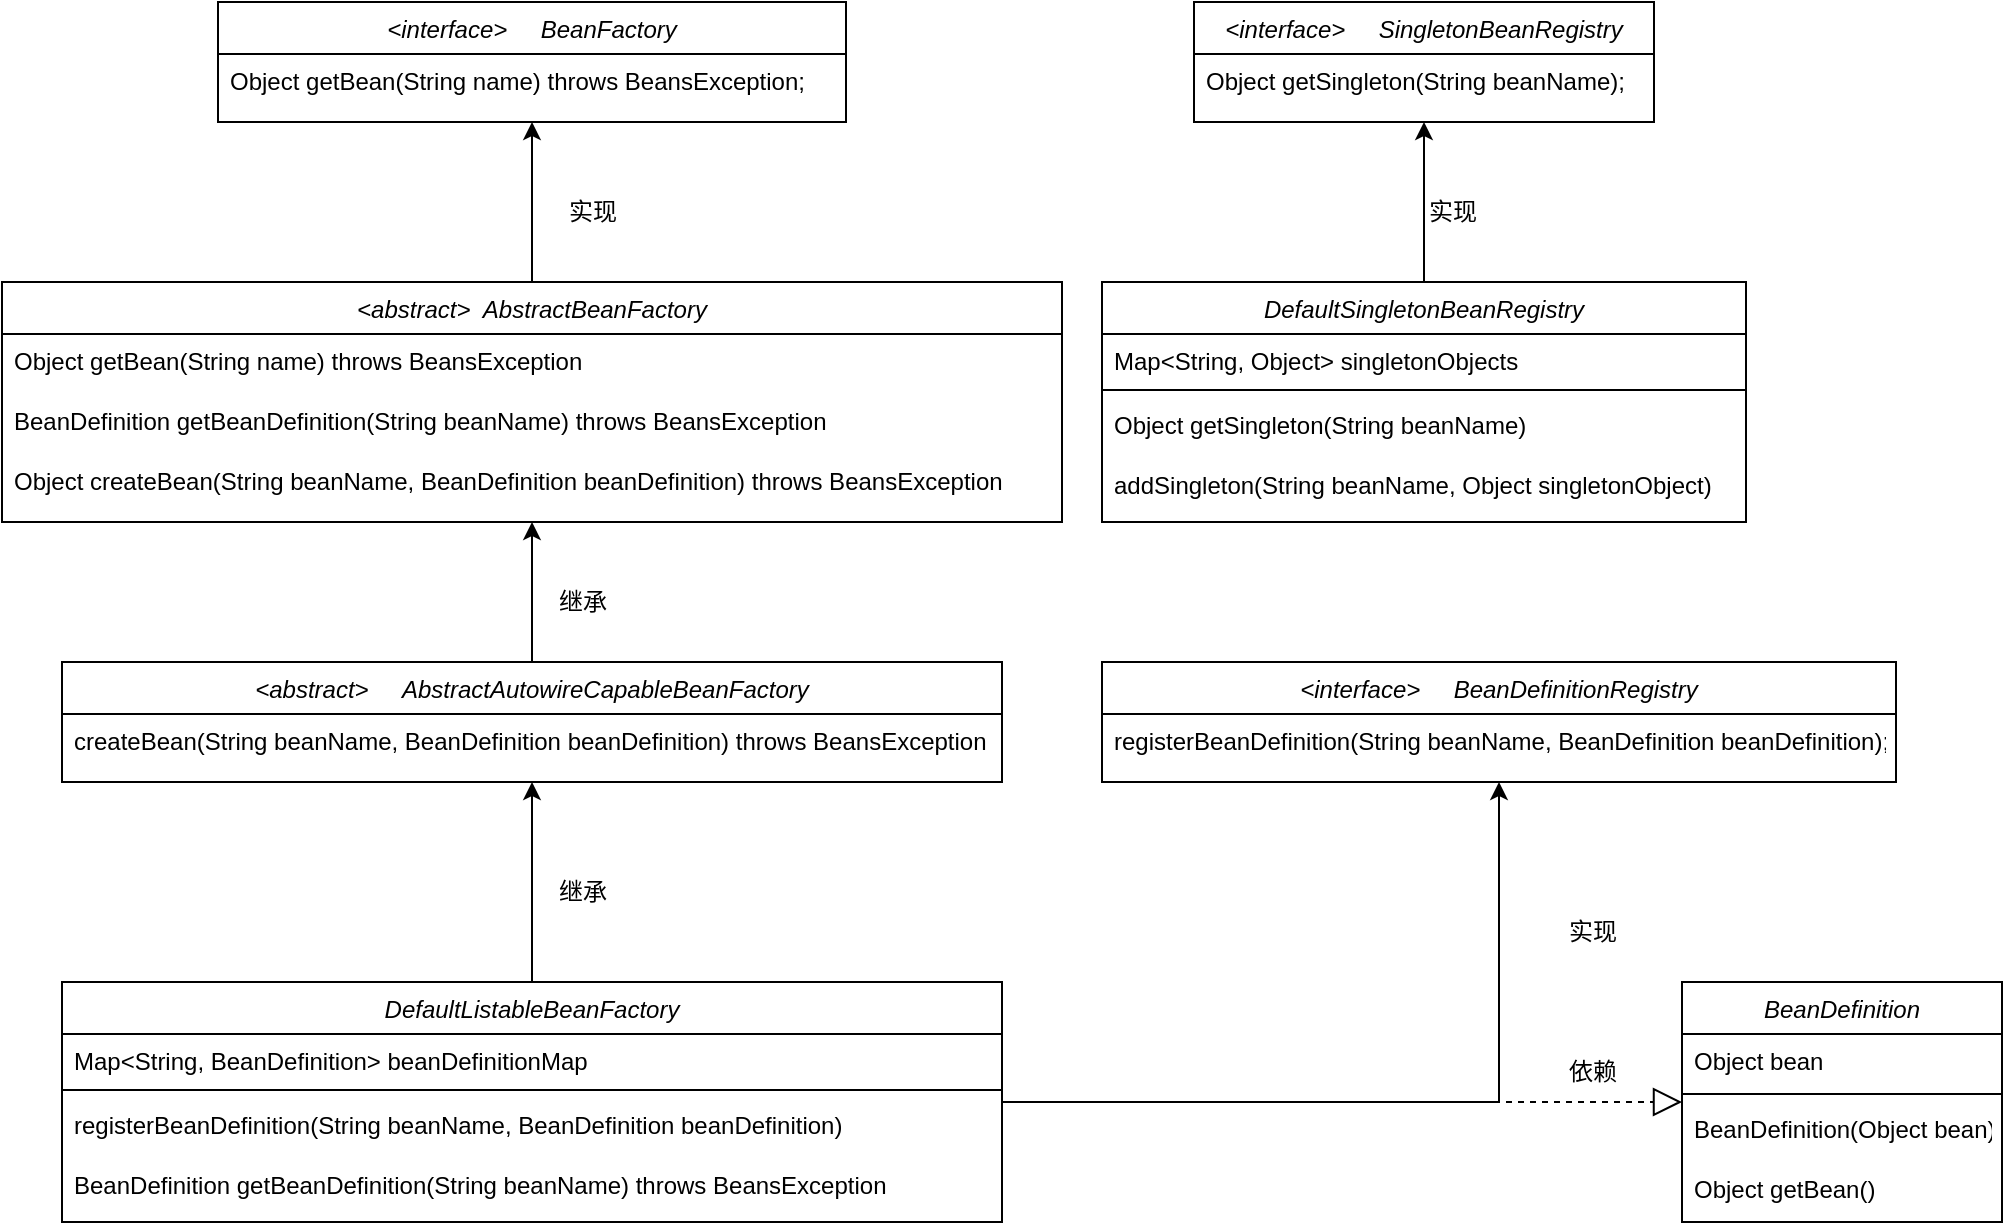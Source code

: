 <mxfile version="21.0.4" type="github">
  <diagram id="C5RBs43oDa-KdzZeNtuy" name="Page-1">
    <mxGraphModel dx="1434" dy="796" grid="1" gridSize="10" guides="1" tooltips="1" connect="0" arrows="1" fold="1" page="1" pageScale="1" pageWidth="827" pageHeight="1169" math="0" shadow="0">
      <root>
        <mxCell id="WIyWlLk6GJQsqaUBKTNV-0" />
        <mxCell id="WIyWlLk6GJQsqaUBKTNV-1" parent="WIyWlLk6GJQsqaUBKTNV-0" />
        <mxCell id="gwts04WcGtn8JkpR94_L-0" value="BeanDefinition" style="swimlane;fontStyle=2;align=center;verticalAlign=top;childLayout=stackLayout;horizontal=1;startSize=26;horizontalStack=0;resizeParent=1;resizeLast=0;collapsible=1;marginBottom=0;rounded=0;shadow=0;strokeWidth=1;" parent="WIyWlLk6GJQsqaUBKTNV-1" vertex="1">
          <mxGeometry x="880" y="560" width="160" height="120" as="geometry">
            <mxRectangle x="230" y="140" width="160" height="26" as="alternateBounds" />
          </mxGeometry>
        </mxCell>
        <mxCell id="gwts04WcGtn8JkpR94_L-1" value="Object bean" style="text;align=left;verticalAlign=top;spacingLeft=4;spacingRight=4;overflow=hidden;rotatable=0;points=[[0,0.5],[1,0.5]];portConstraint=eastwest;" parent="gwts04WcGtn8JkpR94_L-0" vertex="1">
          <mxGeometry y="26" width="160" height="26" as="geometry" />
        </mxCell>
        <mxCell id="gwts04WcGtn8JkpR94_L-4" value="" style="line;html=1;strokeWidth=1;align=left;verticalAlign=middle;spacingTop=-1;spacingLeft=3;spacingRight=3;rotatable=0;labelPosition=right;points=[];portConstraint=eastwest;" parent="gwts04WcGtn8JkpR94_L-0" vertex="1">
          <mxGeometry y="52" width="160" height="8" as="geometry" />
        </mxCell>
        <mxCell id="gwts04WcGtn8JkpR94_L-5" value="BeanDefinition(Object bean) " style="text;align=left;verticalAlign=top;spacingLeft=4;spacingRight=4;overflow=hidden;rotatable=0;points=[[0,0.5],[1,0.5]];portConstraint=eastwest;" parent="gwts04WcGtn8JkpR94_L-0" vertex="1">
          <mxGeometry y="60" width="160" height="30" as="geometry" />
        </mxCell>
        <mxCell id="gwts04WcGtn8JkpR94_L-6" value="Object getBean()" style="text;align=left;verticalAlign=top;spacingLeft=4;spacingRight=4;overflow=hidden;rotatable=0;points=[[0,0.5],[1,0.5]];portConstraint=eastwest;" parent="gwts04WcGtn8JkpR94_L-0" vertex="1">
          <mxGeometry y="90" width="160" height="30" as="geometry" />
        </mxCell>
        <mxCell id="gwts04WcGtn8JkpR94_L-8" value="&lt;interface&gt;     BeanFactory" style="swimlane;fontStyle=2;align=center;verticalAlign=top;childLayout=stackLayout;horizontal=1;startSize=26;horizontalStack=0;resizeParent=1;resizeLast=0;collapsible=1;marginBottom=0;rounded=0;shadow=0;strokeWidth=1;" parent="WIyWlLk6GJQsqaUBKTNV-1" vertex="1">
          <mxGeometry x="148" y="70" width="314" height="60" as="geometry">
            <mxRectangle x="170" y="360" width="160" height="26" as="alternateBounds" />
          </mxGeometry>
        </mxCell>
        <mxCell id="gwts04WcGtn8JkpR94_L-11" value="Object getBean(String name) throws BeansException;" style="text;align=left;verticalAlign=top;spacingLeft=4;spacingRight=4;overflow=hidden;rotatable=0;points=[[0,0.5],[1,0.5]];portConstraint=eastwest;" parent="gwts04WcGtn8JkpR94_L-8" vertex="1">
          <mxGeometry y="26" width="314" height="30" as="geometry" />
        </mxCell>
        <mxCell id="udhlpRBqwqaOvPS7n4yo-0" value="&lt;interface&gt;     BeanDefinitionRegistry" style="swimlane;fontStyle=2;align=center;verticalAlign=top;childLayout=stackLayout;horizontal=1;startSize=26;horizontalStack=0;resizeParent=1;resizeLast=0;collapsible=1;marginBottom=0;rounded=0;shadow=0;strokeWidth=1;" vertex="1" parent="WIyWlLk6GJQsqaUBKTNV-1">
          <mxGeometry x="590" y="400" width="397" height="60" as="geometry">
            <mxRectangle x="230" y="140" width="160" height="26" as="alternateBounds" />
          </mxGeometry>
        </mxCell>
        <mxCell id="udhlpRBqwqaOvPS7n4yo-1" value="registerBeanDefinition(String beanName, BeanDefinition beanDefinition);" style="text;align=left;verticalAlign=top;spacingLeft=4;spacingRight=4;overflow=hidden;rotatable=0;points=[[0,0.5],[1,0.5]];portConstraint=eastwest;" vertex="1" parent="udhlpRBqwqaOvPS7n4yo-0">
          <mxGeometry y="26" width="397" height="24" as="geometry" />
        </mxCell>
        <mxCell id="udhlpRBqwqaOvPS7n4yo-5" value="&lt;interface&gt;     SingletonBeanRegistry" style="swimlane;fontStyle=2;align=center;verticalAlign=top;childLayout=stackLayout;horizontal=1;startSize=26;horizontalStack=0;resizeParent=1;resizeLast=0;collapsible=1;marginBottom=0;rounded=0;shadow=0;strokeWidth=1;" vertex="1" parent="WIyWlLk6GJQsqaUBKTNV-1">
          <mxGeometry x="636" y="70" width="230" height="60" as="geometry">
            <mxRectangle x="230" y="140" width="160" height="26" as="alternateBounds" />
          </mxGeometry>
        </mxCell>
        <mxCell id="udhlpRBqwqaOvPS7n4yo-6" value="Object getSingleton(String beanName);" style="text;align=left;verticalAlign=top;spacingLeft=4;spacingRight=4;overflow=hidden;rotatable=0;points=[[0,0.5],[1,0.5]];portConstraint=eastwest;" vertex="1" parent="udhlpRBqwqaOvPS7n4yo-5">
          <mxGeometry y="26" width="230" height="24" as="geometry" />
        </mxCell>
        <mxCell id="udhlpRBqwqaOvPS7n4yo-41" style="edgeStyle=orthogonalEdgeStyle;rounded=0;orthogonalLoop=1;jettySize=auto;html=1;" edge="1" parent="WIyWlLk6GJQsqaUBKTNV-1" source="udhlpRBqwqaOvPS7n4yo-7" target="udhlpRBqwqaOvPS7n4yo-5">
          <mxGeometry relative="1" as="geometry">
            <mxPoint x="751" y="20" as="targetPoint" />
          </mxGeometry>
        </mxCell>
        <mxCell id="udhlpRBqwqaOvPS7n4yo-7" value="DefaultSingletonBeanRegistry" style="swimlane;fontStyle=2;align=center;verticalAlign=top;childLayout=stackLayout;horizontal=1;startSize=26;horizontalStack=0;resizeParent=1;resizeLast=0;collapsible=1;marginBottom=0;rounded=0;shadow=0;strokeWidth=1;" vertex="1" parent="WIyWlLk6GJQsqaUBKTNV-1">
          <mxGeometry x="590" y="210" width="322" height="120" as="geometry">
            <mxRectangle x="230" y="140" width="160" height="26" as="alternateBounds" />
          </mxGeometry>
        </mxCell>
        <mxCell id="udhlpRBqwqaOvPS7n4yo-8" value="Map&lt;String, Object&gt; singletonObjects" style="text;align=left;verticalAlign=top;spacingLeft=4;spacingRight=4;overflow=hidden;rotatable=0;points=[[0,0.5],[1,0.5]];portConstraint=eastwest;" vertex="1" parent="udhlpRBqwqaOvPS7n4yo-7">
          <mxGeometry y="26" width="322" height="24" as="geometry" />
        </mxCell>
        <mxCell id="udhlpRBqwqaOvPS7n4yo-9" value="" style="line;html=1;strokeWidth=1;align=left;verticalAlign=middle;spacingTop=-1;spacingLeft=3;spacingRight=3;rotatable=0;labelPosition=right;points=[];portConstraint=eastwest;" vertex="1" parent="udhlpRBqwqaOvPS7n4yo-7">
          <mxGeometry y="50" width="322" height="8" as="geometry" />
        </mxCell>
        <mxCell id="udhlpRBqwqaOvPS7n4yo-10" value="Object getSingleton(String beanName)" style="text;align=left;verticalAlign=top;spacingLeft=4;spacingRight=4;overflow=hidden;rotatable=0;points=[[0,0.5],[1,0.5]];portConstraint=eastwest;" vertex="1" parent="udhlpRBqwqaOvPS7n4yo-7">
          <mxGeometry y="58" width="322" height="30" as="geometry" />
        </mxCell>
        <mxCell id="udhlpRBqwqaOvPS7n4yo-11" value="addSingleton(String beanName, Object singletonObject)" style="text;align=left;verticalAlign=top;spacingLeft=4;spacingRight=4;overflow=hidden;rotatable=0;points=[[0,0.5],[1,0.5]];portConstraint=eastwest;" vertex="1" parent="udhlpRBqwqaOvPS7n4yo-7">
          <mxGeometry y="88" width="322" height="30" as="geometry" />
        </mxCell>
        <mxCell id="udhlpRBqwqaOvPS7n4yo-14" value="" style="endArrow=block;dashed=1;endFill=0;endSize=12;html=1;rounded=0;" edge="1" parent="WIyWlLk6GJQsqaUBKTNV-1" source="udhlpRBqwqaOvPS7n4yo-29" target="gwts04WcGtn8JkpR94_L-0">
          <mxGeometry width="160" relative="1" as="geometry">
            <mxPoint x="750" y="150" as="sourcePoint" />
            <mxPoint x="860" y="640" as="targetPoint" />
          </mxGeometry>
        </mxCell>
        <mxCell id="udhlpRBqwqaOvPS7n4yo-15" value="依赖" style="text;html=1;align=center;verticalAlign=middle;resizable=0;points=[];autosize=1;strokeColor=none;fillColor=none;" vertex="1" parent="WIyWlLk6GJQsqaUBKTNV-1">
          <mxGeometry x="810" y="590" width="50" height="30" as="geometry" />
        </mxCell>
        <mxCell id="udhlpRBqwqaOvPS7n4yo-24" style="edgeStyle=orthogonalEdgeStyle;rounded=0;orthogonalLoop=1;jettySize=auto;html=1;entryX=0.5;entryY=1;entryDx=0;entryDy=0;" edge="1" parent="WIyWlLk6GJQsqaUBKTNV-1" source="udhlpRBqwqaOvPS7n4yo-18" target="gwts04WcGtn8JkpR94_L-8">
          <mxGeometry relative="1" as="geometry" />
        </mxCell>
        <mxCell id="udhlpRBqwqaOvPS7n4yo-18" value="&lt;abstract&gt;  AbstractBeanFactory" style="swimlane;fontStyle=2;align=center;verticalAlign=top;childLayout=stackLayout;horizontal=1;startSize=26;horizontalStack=0;resizeParent=1;resizeLast=0;collapsible=1;marginBottom=0;rounded=0;shadow=0;strokeWidth=1;" vertex="1" parent="WIyWlLk6GJQsqaUBKTNV-1">
          <mxGeometry x="40" y="210" width="530" height="120" as="geometry">
            <mxRectangle x="230" y="140" width="160" height="26" as="alternateBounds" />
          </mxGeometry>
        </mxCell>
        <mxCell id="udhlpRBqwqaOvPS7n4yo-19" value="Object getBean(String name) throws BeansException" style="text;align=left;verticalAlign=top;spacingLeft=4;spacingRight=4;overflow=hidden;rotatable=0;points=[[0,0.5],[1,0.5]];portConstraint=eastwest;" vertex="1" parent="udhlpRBqwqaOvPS7n4yo-18">
          <mxGeometry y="26" width="530" height="30" as="geometry" />
        </mxCell>
        <mxCell id="udhlpRBqwqaOvPS7n4yo-23" value="BeanDefinition getBeanDefinition(String beanName) throws BeansException" style="text;align=left;verticalAlign=top;spacingLeft=4;spacingRight=4;overflow=hidden;rotatable=0;points=[[0,0.5],[1,0.5]];portConstraint=eastwest;" vertex="1" parent="udhlpRBqwqaOvPS7n4yo-18">
          <mxGeometry y="56" width="530" height="30" as="geometry" />
        </mxCell>
        <mxCell id="udhlpRBqwqaOvPS7n4yo-22" value="Object createBean(String beanName, BeanDefinition beanDefinition) throws BeansException" style="text;align=left;verticalAlign=top;spacingLeft=4;spacingRight=4;overflow=hidden;rotatable=0;points=[[0,0.5],[1,0.5]];portConstraint=eastwest;" vertex="1" parent="udhlpRBqwqaOvPS7n4yo-18">
          <mxGeometry y="86" width="530" height="30" as="geometry" />
        </mxCell>
        <mxCell id="udhlpRBqwqaOvPS7n4yo-28" style="edgeStyle=orthogonalEdgeStyle;rounded=0;orthogonalLoop=1;jettySize=auto;html=1;entryX=0.5;entryY=1;entryDx=0;entryDy=0;" edge="1" parent="WIyWlLk6GJQsqaUBKTNV-1" source="udhlpRBqwqaOvPS7n4yo-26" target="udhlpRBqwqaOvPS7n4yo-18">
          <mxGeometry relative="1" as="geometry" />
        </mxCell>
        <mxCell id="udhlpRBqwqaOvPS7n4yo-26" value="&lt;abstract&gt;     AbstractAutowireCapableBeanFactory" style="swimlane;fontStyle=2;align=center;verticalAlign=top;childLayout=stackLayout;horizontal=1;startSize=26;horizontalStack=0;resizeParent=1;resizeLast=0;collapsible=1;marginBottom=0;rounded=0;shadow=0;strokeWidth=1;" vertex="1" parent="WIyWlLk6GJQsqaUBKTNV-1">
          <mxGeometry x="70" y="400" width="470" height="60" as="geometry">
            <mxRectangle x="230" y="140" width="160" height="26" as="alternateBounds" />
          </mxGeometry>
        </mxCell>
        <mxCell id="udhlpRBqwqaOvPS7n4yo-27" value="createBean(String beanName, BeanDefinition beanDefinition) throws BeansException" style="text;align=left;verticalAlign=top;spacingLeft=4;spacingRight=4;overflow=hidden;rotatable=0;points=[[0,0.5],[1,0.5]];portConstraint=eastwest;" vertex="1" parent="udhlpRBqwqaOvPS7n4yo-26">
          <mxGeometry y="26" width="470" height="24" as="geometry" />
        </mxCell>
        <mxCell id="udhlpRBqwqaOvPS7n4yo-34" style="edgeStyle=orthogonalEdgeStyle;rounded=0;orthogonalLoop=1;jettySize=auto;html=1;entryX=0.5;entryY=1;entryDx=0;entryDy=0;" edge="1" parent="WIyWlLk6GJQsqaUBKTNV-1" source="udhlpRBqwqaOvPS7n4yo-29" target="udhlpRBqwqaOvPS7n4yo-26">
          <mxGeometry relative="1" as="geometry" />
        </mxCell>
        <mxCell id="udhlpRBqwqaOvPS7n4yo-35" style="edgeStyle=orthogonalEdgeStyle;rounded=0;orthogonalLoop=1;jettySize=auto;html=1;entryX=0.5;entryY=1;entryDx=0;entryDy=0;" edge="1" parent="WIyWlLk6GJQsqaUBKTNV-1" source="udhlpRBqwqaOvPS7n4yo-29" target="udhlpRBqwqaOvPS7n4yo-0">
          <mxGeometry relative="1" as="geometry" />
        </mxCell>
        <mxCell id="udhlpRBqwqaOvPS7n4yo-29" value="DefaultListableBeanFactory" style="swimlane;fontStyle=2;align=center;verticalAlign=top;childLayout=stackLayout;horizontal=1;startSize=26;horizontalStack=0;resizeParent=1;resizeLast=0;collapsible=1;marginBottom=0;rounded=0;shadow=0;strokeWidth=1;" vertex="1" parent="WIyWlLk6GJQsqaUBKTNV-1">
          <mxGeometry x="70" y="560" width="470" height="120" as="geometry">
            <mxRectangle x="230" y="140" width="160" height="26" as="alternateBounds" />
          </mxGeometry>
        </mxCell>
        <mxCell id="udhlpRBqwqaOvPS7n4yo-30" value="Map&lt;String, BeanDefinition&gt; beanDefinitionMap " style="text;align=left;verticalAlign=top;spacingLeft=4;spacingRight=4;overflow=hidden;rotatable=0;points=[[0,0.5],[1,0.5]];portConstraint=eastwest;" vertex="1" parent="udhlpRBqwqaOvPS7n4yo-29">
          <mxGeometry y="26" width="470" height="24" as="geometry" />
        </mxCell>
        <mxCell id="udhlpRBqwqaOvPS7n4yo-31" value="" style="line;html=1;strokeWidth=1;align=left;verticalAlign=middle;spacingTop=-1;spacingLeft=3;spacingRight=3;rotatable=0;labelPosition=right;points=[];portConstraint=eastwest;" vertex="1" parent="udhlpRBqwqaOvPS7n4yo-29">
          <mxGeometry y="50" width="470" height="8" as="geometry" />
        </mxCell>
        <mxCell id="udhlpRBqwqaOvPS7n4yo-32" value="registerBeanDefinition(String beanName, BeanDefinition beanDefinition)" style="text;align=left;verticalAlign=top;spacingLeft=4;spacingRight=4;overflow=hidden;rotatable=0;points=[[0,0.5],[1,0.5]];portConstraint=eastwest;" vertex="1" parent="udhlpRBqwqaOvPS7n4yo-29">
          <mxGeometry y="58" width="470" height="30" as="geometry" />
        </mxCell>
        <mxCell id="udhlpRBqwqaOvPS7n4yo-33" value="BeanDefinition getBeanDefinition(String beanName) throws BeansException" style="text;align=left;verticalAlign=top;spacingLeft=4;spacingRight=4;overflow=hidden;rotatable=0;points=[[0,0.5],[1,0.5]];portConstraint=eastwest;" vertex="1" parent="udhlpRBqwqaOvPS7n4yo-29">
          <mxGeometry y="88" width="470" height="30" as="geometry" />
        </mxCell>
        <mxCell id="udhlpRBqwqaOvPS7n4yo-42" value="实现" style="text;html=1;align=center;verticalAlign=middle;resizable=0;points=[];autosize=1;strokeColor=none;fillColor=none;" vertex="1" parent="WIyWlLk6GJQsqaUBKTNV-1">
          <mxGeometry x="740" y="160" width="50" height="30" as="geometry" />
        </mxCell>
        <mxCell id="udhlpRBqwqaOvPS7n4yo-43" value="实现" style="text;html=1;align=center;verticalAlign=middle;resizable=0;points=[];autosize=1;strokeColor=none;fillColor=none;" vertex="1" parent="WIyWlLk6GJQsqaUBKTNV-1">
          <mxGeometry x="310" y="160" width="50" height="30" as="geometry" />
        </mxCell>
        <mxCell id="udhlpRBqwqaOvPS7n4yo-44" value="继承" style="text;html=1;align=center;verticalAlign=middle;resizable=0;points=[];autosize=1;strokeColor=none;fillColor=none;" vertex="1" parent="WIyWlLk6GJQsqaUBKTNV-1">
          <mxGeometry x="305" y="355" width="50" height="30" as="geometry" />
        </mxCell>
        <mxCell id="udhlpRBqwqaOvPS7n4yo-45" value="继承" style="text;html=1;align=center;verticalAlign=middle;resizable=0;points=[];autosize=1;strokeColor=none;fillColor=none;" vertex="1" parent="WIyWlLk6GJQsqaUBKTNV-1">
          <mxGeometry x="305" y="500" width="50" height="30" as="geometry" />
        </mxCell>
        <mxCell id="udhlpRBqwqaOvPS7n4yo-46" value="实现" style="text;html=1;align=center;verticalAlign=middle;resizable=0;points=[];autosize=1;strokeColor=none;fillColor=none;" vertex="1" parent="WIyWlLk6GJQsqaUBKTNV-1">
          <mxGeometry x="810" y="520" width="50" height="30" as="geometry" />
        </mxCell>
      </root>
    </mxGraphModel>
  </diagram>
</mxfile>
